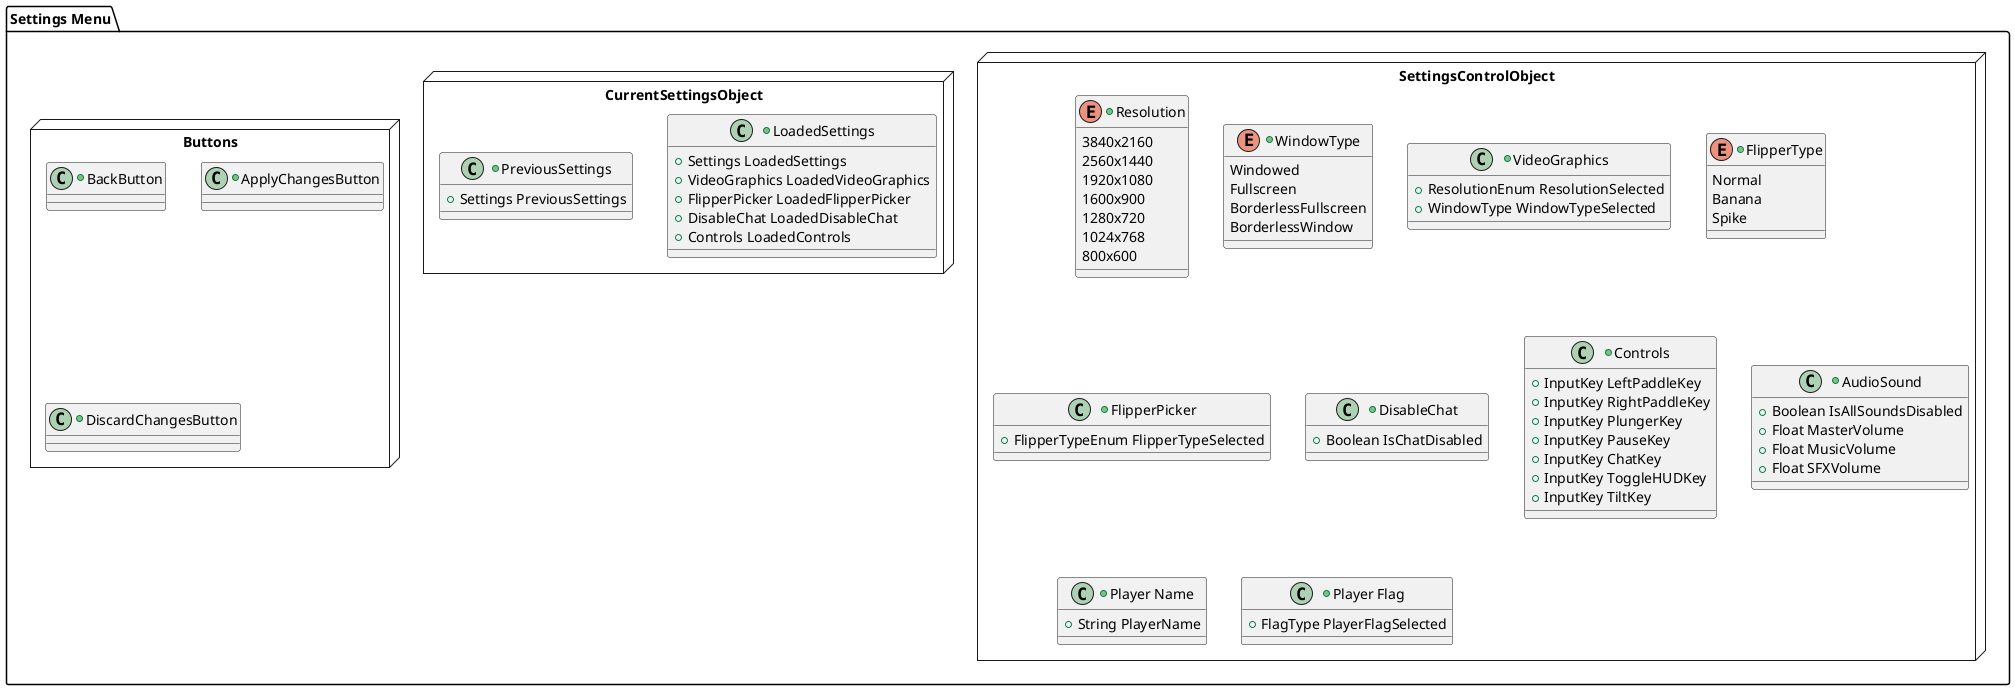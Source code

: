 



@startuml SettingsMenuClassDiagram


top to bottom direction

package "Settings Menu" {

    package SettingsControlObject <<Node>> {



        +Enum "Resolution" as ResolutionEnum {
            3840x2160
            2560x1440
            1920x1080
            1600x900
            1280x720
            1024x768
            800x600
        }

        +Enum "WindowType" as WindowTypeEnum {
            Windowed
            Fullscreen
            BorderlessFullscreen
            BorderlessWindow
        }

        +Class "VideoGraphics" as VideoGraphicsClass{
            +ResolutionEnum ResolutionSelected
            +WindowType WindowTypeSelected
        }



        ' This class will be to control the video graphics of the game
        ' Resolution
        ' Window Type - Windowed, fullscreen, Borderless Fullscreen, Borderless Window
        ' VSync
        ' AntiAliasing
        ' Texture Quality
        ' Shadow Quality
        ' Post Processing
        ' Bloom
        ' Motion Blur
        ' Depth of Field
        ' Ambient Occlusion
        ' Most of these are unused in such a simple game like this.




        +Enum "FlipperType" as FlipperTypeEnum {
            Normal
            Banana
            Spike
        }

        +Class "FlipperPicker" as FlipperPickerClass {
            +FlipperTypeEnum FlipperTypeSelected
        }

        +Class "DisableChat" as DisableChatClass {
            +Boolean IsChatDisabled
        }

        +Class "Controls" as ControlsClass {
            ' When chatting ignore other keys
            +InputKey LeftPaddleKey
            +InputKey RightPaddleKey
            +InputKey PlungerKey
            +InputKey PauseKey
            +InputKey ChatKey
            +InputKey ToggleHUDKey
            +InputKey TiltKey

        }

        +Class "AudioSound" as AudioSoundClass {
            +Boolean IsAllSoundsDisabled
            +Float MasterVolume
            +Float MusicVolume
            +Float SFXVolume
        }


        +Class "Player Name" as PlayerNameClass {
            ' Dissallow modification during gameplay
            +String PlayerName

        }

        +Class "Player Flag" as PlayerFlagClass {
            ' Dissallow modification during gameplay
            +FlagType PlayerFlagSelected

        }

    }





    package CurrentSettingsObject <<Node>> {

        +Class "LoadedSettings" as LoadedSettingsClass {
            +Settings LoadedSettings
            +VideoGraphics LoadedVideoGraphics
            +FlipperPicker LoadedFlipperPicker
            +DisableChat LoadedDisableChat
            +Controls LoadedControls

        }

        +Class "PreviousSettings" as PreviousSettingsClass {
            +Settings PreviousSettings
        }

    }

    package Buttons <<Node>> {
        ' Buttons
        +Class "BackButton" as BackButtonClass {

        }

        +Class "ApplyChangesButton" as ApplyChangesButtonClass {

        }

        +Class "DiscardChangesButton" as DiscardChangesButtonClass {

        }
    }





}













@enduml













